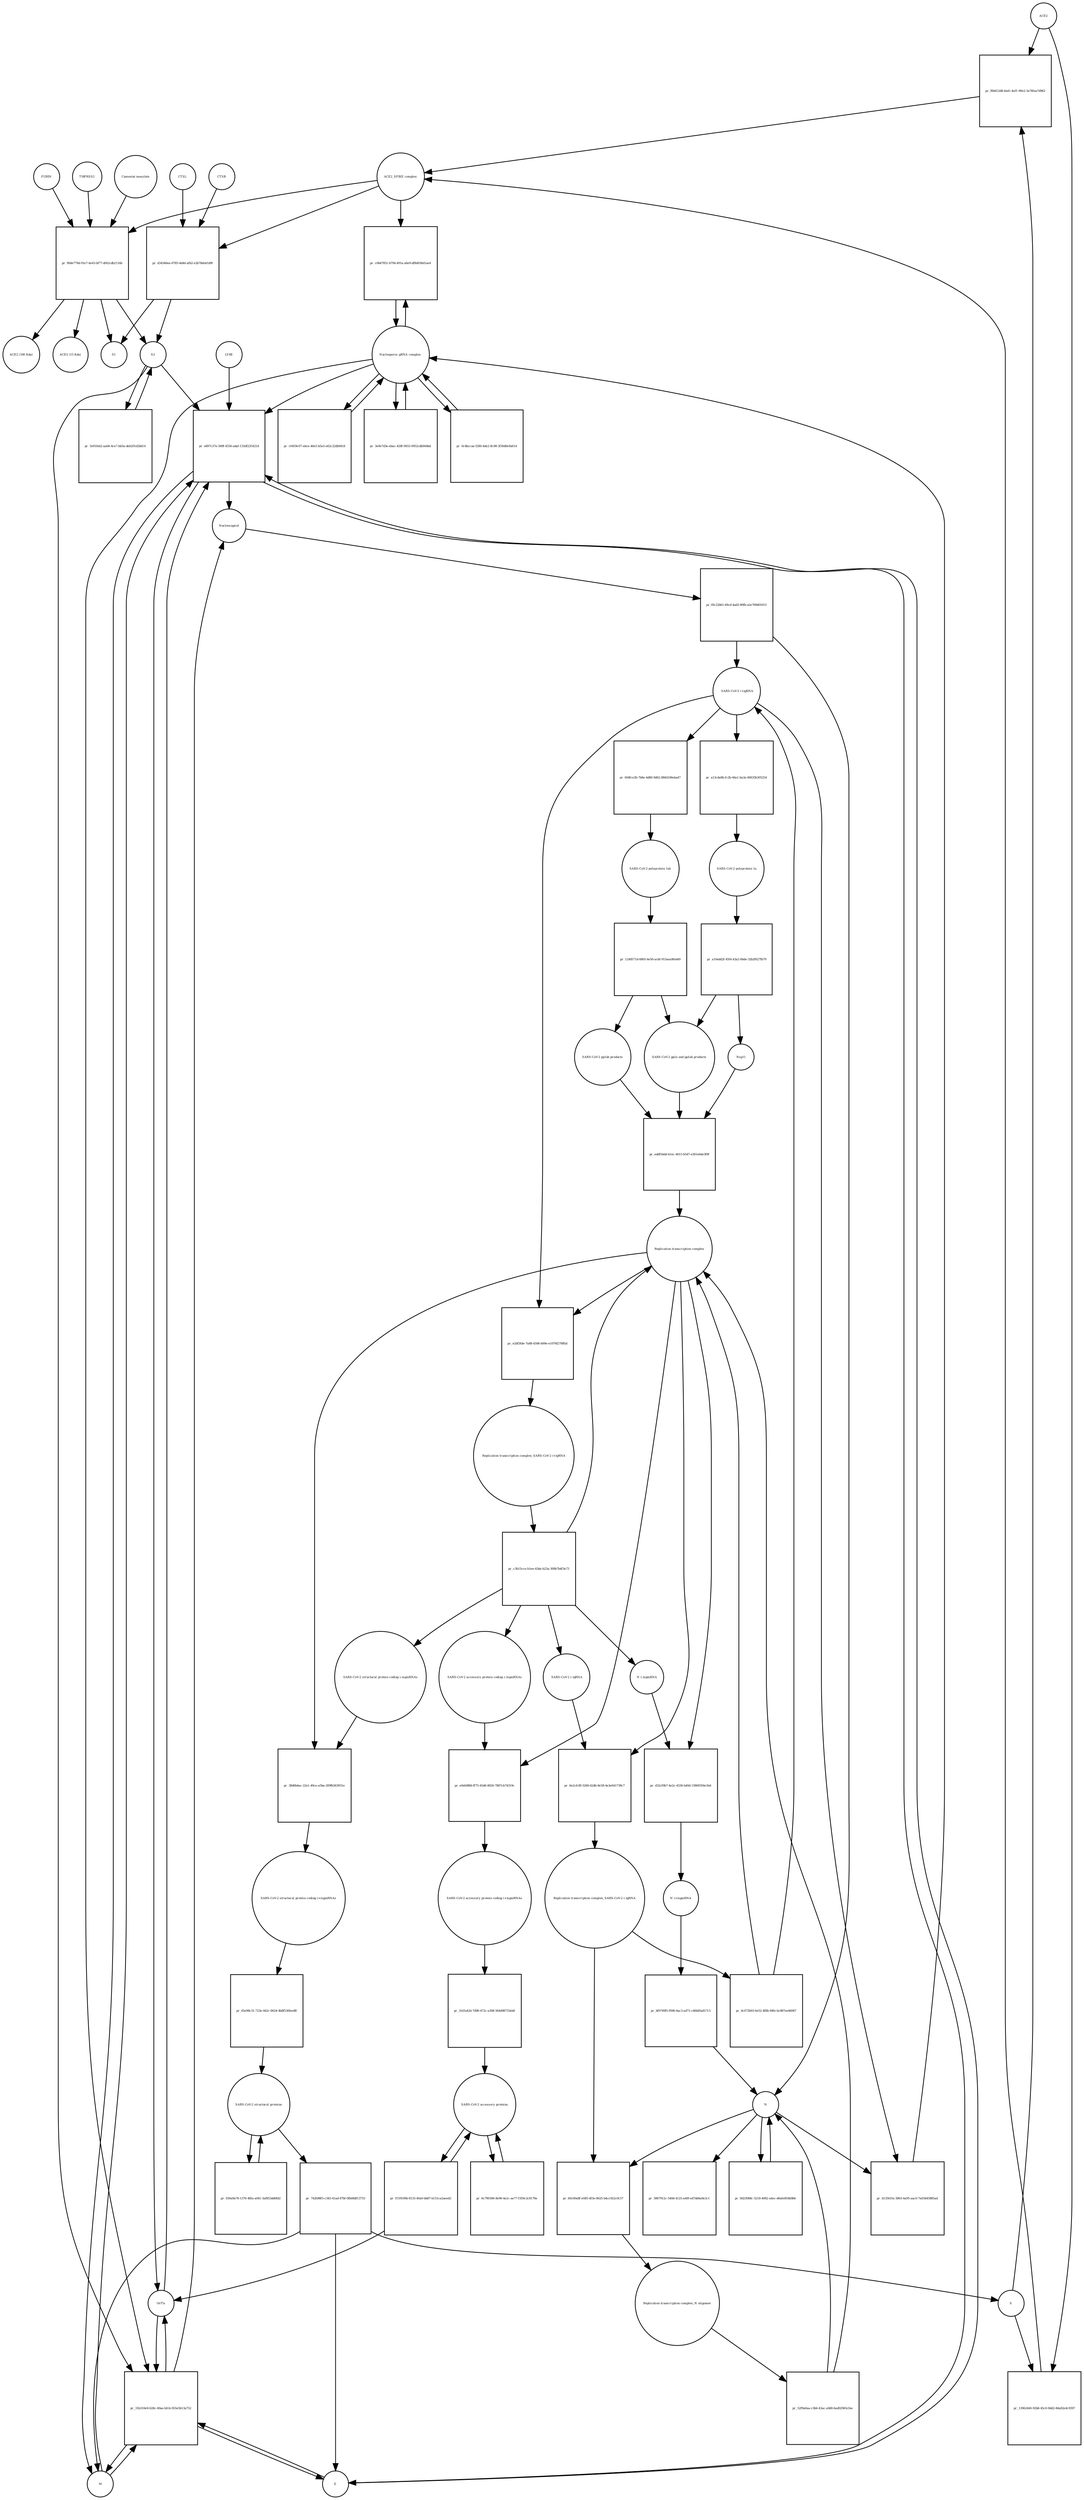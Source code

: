 strict digraph  {
ACE2 [annotation="", bipartite=0, cls=macromolecule, fontsize=4, label=ACE2, shape=circle];
"pr_f6b612d8-4a41-4ef1-90e2-3a76faa7d962" [annotation="", bipartite=1, cls=process, fontsize=4, label="pr_f6b612d8-4a41-4ef1-90e2-3a76faa7d962", shape=square];
"ACE2_SPIKE complex" [annotation="", bipartite=0, cls=complex, fontsize=4, label="ACE2_SPIKE complex", shape=circle];
S [annotation="", bipartite=0, cls="macromolecule multimer", fontsize=4, label=S, shape=circle];
"Nucleoporin_gRNA complex " [annotation="", bipartite=0, cls=complex, fontsize=4, label="Nucleoporin_gRNA complex ", shape=circle];
"pr_c0b47851-b794-491a-a6e9-df8d036d1ae4" [annotation="", bipartite=1, cls=process, fontsize=4, label="pr_c0b47851-b794-491a-a6e9-df8d036d1ae4", shape=square];
"pr_d34346ea-6785-4d4d-afb2-e2b78eb41d9f" [annotation="", bipartite=1, cls=process, fontsize=4, label="pr_d34346ea-6785-4d4d-afb2-e2b78eb41d9f", shape=square];
S2 [annotation="", bipartite=0, cls=macromolecule, fontsize=4, label=S2, shape=circle];
CTSB [annotation="", bipartite=0, cls=macromolecule, fontsize=4, label=CTSB, shape=circle];
CTSL [annotation="", bipartite=0, cls=macromolecule, fontsize=4, label=CTSL, shape=circle];
S1 [annotation="", bipartite=0, cls=macromolecule, fontsize=4, label=S1, shape=circle];
"pr_13962440-92b8-45c0-9dd2-84a82e4c9397" [annotation="", bipartite=1, cls=process, fontsize=4, label="pr_13962440-92b8-45c0-9dd2-84a82e4c9397", shape=square];
"pr_e897c37e-589f-4556-adaf-135df235421d" [annotation="", bipartite=1, cls=process, fontsize=4, label="pr_e897c37e-589f-4556-adaf-135df235421d", shape=square];
Nucleocapsid [annotation="", bipartite=0, cls=complex, fontsize=4, label=Nucleocapsid, shape=circle];
LY6E [annotation="", bipartite=0, cls=macromolecule, fontsize=4, label=LY6E, shape=circle];
Orf7a [annotation="", bipartite=0, cls=macromolecule, fontsize=4, label=Orf7a, shape=circle];
E [annotation="", bipartite=0, cls=macromolecule, fontsize=4, label=E, shape=circle];
M [annotation="", bipartite=0, cls=macromolecule, fontsize=4, label=M, shape=circle];
"pr_31b310e9-628c-40ae-bfcb-055e5b13a752" [annotation="", bipartite=1, cls=process, fontsize=4, label="pr_31b310e9-628c-40ae-bfcb-055e5b13a752", shape=square];
"pr_f0c22b61-49cd-4ad2-80fb-a2e769d01615" [annotation="", bipartite=1, cls=process, fontsize=4, label="pr_f0c22b61-49cd-4ad2-80fb-a2e769d01615", shape=square];
" SARS-CoV-2 (+)gRNA" [annotation="", bipartite=0, cls="nucleic acid feature", fontsize=4, label=" SARS-CoV-2 (+)gRNA", shape=circle];
N [annotation="", bipartite=0, cls="macromolecule multimer", fontsize=4, label=N, shape=circle];
"SARS-CoV-2 polyprotein 1ab" [annotation="", bipartite=0, cls=macromolecule, fontsize=4, label="SARS-CoV-2 polyprotein 1ab", shape=circle];
"pr_1248571d-6805-4e56-acbf-915aea9feb49" [annotation="", bipartite=1, cls=process, fontsize=4, label="pr_1248571d-6805-4e56-acbf-915aea9feb49", shape=square];
"SARS-CoV-2 pp1a and pp1ab products" [annotation="", bipartite=0, cls=complex, fontsize=4, label="SARS-CoV-2 pp1a and pp1ab products", shape=circle];
"SARS-CoV-2 pp1ab products" [annotation="", bipartite=0, cls=complex, fontsize=4, label="SARS-CoV-2 pp1ab products", shape=circle];
"SARS-CoV-2 polyprotein 1a" [annotation="", bipartite=0, cls=macromolecule, fontsize=4, label="SARS-CoV-2 polyprotein 1a", shape=circle];
"pr_a10edd2f-45f4-43a2-84de-32b2f627fb79" [annotation="", bipartite=1, cls=process, fontsize=4, label="pr_a10edd2f-45f4-43a2-84de-32b2f627fb79", shape=square];
Nsp11 [annotation="", bipartite=0, cls=macromolecule, fontsize=4, label=Nsp11, shape=circle];
"pr_c0459c07-ebce-46e5-b5e3-e62c22db9418" [annotation="", bipartite=1, cls=process, fontsize=4, label="pr_c0459c07-ebce-46e5-b5e3-e62c22db9418", shape=square];
"pr_3e0e7d3e-ebac-428f-9933-0952cdb944bd" [annotation="", bipartite=1, cls=process, fontsize=4, label="pr_3e0e7d3e-ebac-428f-9933-0952cdb944bd", shape=square];
"SARS-CoV-2 structural proteins" [annotation="", bipartite=0, cls=complex, fontsize=4, label="SARS-CoV-2 structural proteins", shape=circle];
"pr_742b98f5-c345-41ad-87bf-0fb08df13733" [annotation="", bipartite=1, cls=process, fontsize=4, label="pr_742b98f5-c345-41ad-87bf-0fb08df13733", shape=square];
"Replication transcription complex_SARS-CoV-2 (-)gRNA" [annotation="", bipartite=0, cls=complex, fontsize=4, label="Replication transcription complex_SARS-CoV-2 (-)gRNA", shape=circle];
"pr_60c00a8f-e085-4f3e-8625-b4cc922c0c57" [annotation="", bipartite=1, cls=process, fontsize=4, label="pr_60c00a8f-e085-4f3e-8625-b4cc922c0c57", shape=square];
"Replication transcription complex_N oligomer" [annotation="", bipartite=0, cls=complex, fontsize=4, label="Replication transcription complex_N oligomer", shape=circle];
"pr_5867912c-540d-4125-a40f-ed7dd4a0e3c1" [annotation="", bipartite=1, cls=process, fontsize=4, label="pr_5867912c-540d-4125-a40f-ed7dd4a0e3c1", shape=square];
"SARS-CoV-2 accessory proteins" [annotation="", bipartite=0, cls=complex, fontsize=4, label="SARS-CoV-2 accessory proteins", shape=circle];
"pr_6c790306-8e96-4a1c-ae77-f359c2c8176e" [annotation="", bipartite=1, cls=process, fontsize=4, label="pr_6c790306-8e96-4a1c-ae77-f359c2c8176e", shape=square];
"pr_030a9a78-1376-46fa-a041-3af853dd6fd2" [annotation="", bipartite=1, cls=process, fontsize=4, label="pr_030a9a78-1376-46fa-a041-3af853dd6fd2", shape=square];
"pr_52f9a0aa-c3b6-43ac-a9d0-6ad02965cfee" [annotation="", bipartite=1, cls=process, fontsize=4, label="pr_52f9a0aa-c3b6-43ac-a9d0-6ad02965cfee", shape=square];
"Replication transcription complex" [annotation="", bipartite=0, cls=complex, fontsize=4, label="Replication transcription complex", shape=circle];
"pr_9d23088c-5218-4962-a4ec-d6afe854b9b6" [annotation="", bipartite=1, cls=process, fontsize=4, label="pr_9d23088c-5218-4962-a4ec-d6afe854b9b6", shape=square];
"pr_eddf54dd-b1ec-4015-b547-e361e6de3f9f" [annotation="", bipartite=1, cls=process, fontsize=4, label="pr_eddf54dd-b1ec-4015-b547-e361e6de3f9f", shape=square];
"SARS-CoV-2 accessory protein coding (-)sgmRNAs" [annotation="", bipartite=0, cls=complex, fontsize=4, label="SARS-CoV-2 accessory protein coding (-)sgmRNAs", shape=circle];
"pr_e0eb98fd-ff75-45d6-8026-7887cb74319c" [annotation="", bipartite=1, cls=process, fontsize=4, label="pr_e0eb98fd-ff75-45d6-8026-7887cb74319c", shape=square];
"SARS-CoV-2 accessory protein coding (+)sgmRNAs" [annotation="", bipartite=0, cls=complex, fontsize=4, label="SARS-CoV-2 accessory protein coding (+)sgmRNAs", shape=circle];
"SARS-CoV-2 structural protein coding (-)sgmRNAs" [annotation="", bipartite=0, cls=complex, fontsize=4, label="SARS-CoV-2 structural protein coding (-)sgmRNAs", shape=circle];
"pr_38d6b4ac-22e1-49ce-a5ba-209fb363931e" [annotation="", bipartite=1, cls=process, fontsize=4, label="pr_38d6b4ac-22e1-49ce-a5ba-209fb363931e", shape=square];
"SARS-CoV-2 structural protein coding (+)sgmRNAs" [annotation="", bipartite=0, cls=complex, fontsize=4, label="SARS-CoV-2 structural protein coding (+)sgmRNAs", shape=circle];
"N (-)sgmRNA" [annotation="", bipartite=0, cls="nucleic acid feature", fontsize=4, label="N (-)sgmRNA", shape=circle];
"pr_d32cf0b7-4e2c-4536-b40d-15869356e1bd" [annotation="", bipartite=1, cls=process, fontsize=4, label="pr_d32cf0b7-4e2c-4536-b40d-15869356e1bd", shape=square];
"N (+)sgmRNA" [annotation="", bipartite=0, cls="nucleic acid feature", fontsize=4, label="N (+)sgmRNA", shape=circle];
"pr_bf0749f5-f096-4ac3-ad71-c46b85a817c5" [annotation="", bipartite=1, cls=process, fontsize=4, label="pr_bf0749f5-f096-4ac3-ad71-c46b85a817c5", shape=square];
"Replication transcription complex_SARS-CoV-2 (+)gRNA" [annotation="", bipartite=0, cls=complex, fontsize=4, label="Replication transcription complex_SARS-CoV-2 (+)gRNA", shape=circle];
"pr_c3b15cce-b1ee-43de-b23a-309b7b4f3e73" [annotation="", bipartite=1, cls=process, fontsize=4, label="pr_c3b15cce-b1ee-43de-b23a-309b7b4f3e73", shape=square];
" SARS-CoV-2 (-)gRNA" [annotation="", bipartite=0, cls="nucleic acid feature", fontsize=4, label=" SARS-CoV-2 (-)gRNA", shape=circle];
"pr_a13cde8b-fc2b-44a1-ba3a-60635b305254" [annotation="", bipartite=1, cls=process, fontsize=4, label="pr_a13cde8b-fc2b-44a1-ba3a-60635b305254", shape=square];
"pr_604fce3b-7b8e-4d80-9d62-8844166eba47" [annotation="", bipartite=1, cls=process, fontsize=4, label="pr_604fce3b-7b8e-4d80-9d62-8844166eba47", shape=square];
"pr_1b1fa42d-7d96-472c-a308-564d98733eb8" [annotation="", bipartite=1, cls=process, fontsize=4, label="pr_1b1fa42d-7d96-472c-a308-564d98733eb8", shape=square];
"pr_65e98c31-723e-442c-8624-4b8f536fee88" [annotation="", bipartite=1, cls=process, fontsize=4, label="pr_65e98c31-723e-442c-8624-4b8f536fee88", shape=square];
"pr_6e2cfcf8-5266-42db-8e58-4e3e641738c7" [annotation="", bipartite=1, cls=process, fontsize=4, label="pr_6e2cfcf8-5266-42db-8e58-4e3e641738c7", shape=square];
"pr_b13561fa-3803-4a95-aac0-7a03445885ad" [annotation="", bipartite=1, cls=process, fontsize=4, label="pr_b13561fa-3803-4a95-aac0-7a03445885ad", shape=square];
"pr_0c4bccae-f280-4de2-8c98-3f30d0e9a614" [annotation="", bipartite=1, cls=process, fontsize=4, label="pr_0c4bccae-f280-4de2-8c98-3f30d0e9a614", shape=square];
"pr_f159109b-8133-40a0-bb87-b151ca2aeed2" [annotation="", bipartite=1, cls=process, fontsize=4, label="pr_f159109b-8133-40a0-bb87-b151ca2aeed2", shape=square];
"pr_90de779d-91e7-4e43-bf77-df42cdb2116b" [annotation="", bipartite=1, cls=process, fontsize=4, label="pr_90de779d-91e7-4e43-bf77-df42cdb2116b", shape=square];
FURIN [annotation="", bipartite=0, cls=macromolecule, fontsize=4, label=FURIN, shape=circle];
TMPRSS2 [annotation="", bipartite=0, cls=macromolecule, fontsize=4, label=TMPRSS2, shape=circle];
"Camostat mesylate" [annotation="urn_miriam_pubchem.compound_2536", bipartite=0, cls="simple chemical", fontsize=4, label="Camostat mesylate", shape=circle];
"ACE2 (100 Kda)" [annotation="", bipartite=0, cls=macromolecule, fontsize=4, label="ACE2 (100 Kda)", shape=circle];
"ACE2 (15 Kda)" [annotation="", bipartite=0, cls=macromolecule, fontsize=4, label="ACE2 (15 Kda)", shape=circle];
"pr_3e91feb2-aa64-4ce7-bb5a-deb201d2bd14" [annotation="", bipartite=1, cls=process, fontsize=4, label="pr_3e91feb2-aa64-4ce7-bb5a-deb201d2bd14", shape=square];
"pr_e2df3fde-7a88-4506-b09e-e1076f27885d" [annotation="", bipartite=1, cls=process, fontsize=4, label="pr_e2df3fde-7a88-4506-b09e-e1076f27885d", shape=square];
"pr_4c072b93-6e52-4f8b-94fe-bc887ee46067" [annotation="", bipartite=1, cls=process, fontsize=4, label="pr_4c072b93-6e52-4f8b-94fe-bc887ee46067", shape=square];
ACE2 -> "pr_f6b612d8-4a41-4ef1-90e2-3a76faa7d962"  [annotation="", interaction_type=consumption];
ACE2 -> "pr_13962440-92b8-45c0-9dd2-84a82e4c9397"  [annotation="", interaction_type=consumption];
"pr_f6b612d8-4a41-4ef1-90e2-3a76faa7d962" -> "ACE2_SPIKE complex"  [annotation="", interaction_type=production];
"ACE2_SPIKE complex" -> "pr_c0b47851-b794-491a-a6e9-df8d036d1ae4"  [annotation="urn_miriam_pubmed_32142651|urn_miriam_pubmed_32094589", interaction_type=stimulation];
"ACE2_SPIKE complex" -> "pr_d34346ea-6785-4d4d-afb2-e2b78eb41d9f"  [annotation="", interaction_type=consumption];
"ACE2_SPIKE complex" -> "pr_90de779d-91e7-4e43-bf77-df42cdb2116b"  [annotation="", interaction_type=consumption];
S -> "pr_f6b612d8-4a41-4ef1-90e2-3a76faa7d962"  [annotation="", interaction_type=consumption];
S -> "pr_13962440-92b8-45c0-9dd2-84a82e4c9397"  [annotation="", interaction_type=consumption];
"Nucleoporin_gRNA complex " -> "pr_c0b47851-b794-491a-a6e9-df8d036d1ae4"  [annotation="", interaction_type=consumption];
"Nucleoporin_gRNA complex " -> "pr_e897c37e-589f-4556-adaf-135df235421d"  [annotation="", interaction_type=consumption];
"Nucleoporin_gRNA complex " -> "pr_31b310e9-628c-40ae-bfcb-055e5b13a752"  [annotation="", interaction_type=consumption];
"Nucleoporin_gRNA complex " -> "pr_c0459c07-ebce-46e5-b5e3-e62c22db9418"  [annotation="", interaction_type=consumption];
"Nucleoporin_gRNA complex " -> "pr_3e0e7d3e-ebac-428f-9933-0952cdb944bd"  [annotation="", interaction_type=consumption];
"Nucleoporin_gRNA complex " -> "pr_0c4bccae-f280-4de2-8c98-3f30d0e9a614"  [annotation="", interaction_type=consumption];
"pr_c0b47851-b794-491a-a6e9-df8d036d1ae4" -> "Nucleoporin_gRNA complex "  [annotation="", interaction_type=production];
"pr_d34346ea-6785-4d4d-afb2-e2b78eb41d9f" -> S2  [annotation="", interaction_type=production];
"pr_d34346ea-6785-4d4d-afb2-e2b78eb41d9f" -> S1  [annotation="", interaction_type=production];
S2 -> "pr_e897c37e-589f-4556-adaf-135df235421d"  [annotation="urn_miriam_doi_10.1101%2F2020.03.05.979260|urn_miriam_doi_10.1101%2F2020.04.02.021469", interaction_type=stimulation];
S2 -> "pr_31b310e9-628c-40ae-bfcb-055e5b13a752"  [annotation="", interaction_type=stimulation];
S2 -> "pr_3e91feb2-aa64-4ce7-bb5a-deb201d2bd14"  [annotation="", interaction_type=consumption];
CTSB -> "pr_d34346ea-6785-4d4d-afb2-e2b78eb41d9f"  [annotation=urn_miriam_pubmed_32142651, interaction_type=catalysis];
CTSL -> "pr_d34346ea-6785-4d4d-afb2-e2b78eb41d9f"  [annotation=urn_miriam_pubmed_32142651, interaction_type=catalysis];
"pr_13962440-92b8-45c0-9dd2-84a82e4c9397" -> "ACE2_SPIKE complex"  [annotation="", interaction_type=production];
"pr_e897c37e-589f-4556-adaf-135df235421d" -> Nucleocapsid  [annotation="", interaction_type=production];
"pr_e897c37e-589f-4556-adaf-135df235421d" -> Orf7a  [annotation="", interaction_type=production];
"pr_e897c37e-589f-4556-adaf-135df235421d" -> E  [annotation="", interaction_type=production];
"pr_e897c37e-589f-4556-adaf-135df235421d" -> M  [annotation="", interaction_type=production];
Nucleocapsid -> "pr_f0c22b61-49cd-4ad2-80fb-a2e769d01615"  [annotation="", interaction_type=consumption];
LY6E -> "pr_e897c37e-589f-4556-adaf-135df235421d"  [annotation="urn_miriam_doi_10.1101%2F2020.03.05.979260|urn_miriam_doi_10.1101%2F2020.04.02.021469", interaction_type=inhibition];
Orf7a -> "pr_e897c37e-589f-4556-adaf-135df235421d"  [annotation="", interaction_type=consumption];
Orf7a -> "pr_31b310e9-628c-40ae-bfcb-055e5b13a752"  [annotation="", interaction_type=consumption];
E -> "pr_e897c37e-589f-4556-adaf-135df235421d"  [annotation="", interaction_type=consumption];
E -> "pr_31b310e9-628c-40ae-bfcb-055e5b13a752"  [annotation="", interaction_type=consumption];
M -> "pr_e897c37e-589f-4556-adaf-135df235421d"  [annotation="", interaction_type=consumption];
M -> "pr_31b310e9-628c-40ae-bfcb-055e5b13a752"  [annotation="", interaction_type=consumption];
"pr_31b310e9-628c-40ae-bfcb-055e5b13a752" -> Nucleocapsid  [annotation="", interaction_type=production];
"pr_31b310e9-628c-40ae-bfcb-055e5b13a752" -> E  [annotation="", interaction_type=production];
"pr_31b310e9-628c-40ae-bfcb-055e5b13a752" -> M  [annotation="", interaction_type=production];
"pr_31b310e9-628c-40ae-bfcb-055e5b13a752" -> Orf7a  [annotation="", interaction_type=production];
"pr_f0c22b61-49cd-4ad2-80fb-a2e769d01615" -> " SARS-CoV-2 (+)gRNA"  [annotation="", interaction_type=production];
"pr_f0c22b61-49cd-4ad2-80fb-a2e769d01615" -> N  [annotation="", interaction_type=production];
" SARS-CoV-2 (+)gRNA" -> "pr_a13cde8b-fc2b-44a1-ba3a-60635b305254"  [annotation="", interaction_type=consumption];
" SARS-CoV-2 (+)gRNA" -> "pr_604fce3b-7b8e-4d80-9d62-8844166eba47"  [annotation="", interaction_type=consumption];
" SARS-CoV-2 (+)gRNA" -> "pr_b13561fa-3803-4a95-aac0-7a03445885ad"  [annotation="", interaction_type=consumption];
" SARS-CoV-2 (+)gRNA" -> "pr_e2df3fde-7a88-4506-b09e-e1076f27885d"  [annotation="", interaction_type=consumption];
N -> "pr_60c00a8f-e085-4f3e-8625-b4cc922c0c57"  [annotation="", interaction_type=consumption];
N -> "pr_5867912c-540d-4125-a40f-ed7dd4a0e3c1"  [annotation="", interaction_type=consumption];
N -> "pr_9d23088c-5218-4962-a4ec-d6afe854b9b6"  [annotation="", interaction_type=consumption];
N -> "pr_b13561fa-3803-4a95-aac0-7a03445885ad"  [annotation="", interaction_type=consumption];
"SARS-CoV-2 polyprotein 1ab" -> "pr_1248571d-6805-4e56-acbf-915aea9feb49"  [annotation=urn_miriam_pubmed_31226023, interaction_type=catalysis];
"pr_1248571d-6805-4e56-acbf-915aea9feb49" -> "SARS-CoV-2 pp1a and pp1ab products"  [annotation="", interaction_type=production];
"pr_1248571d-6805-4e56-acbf-915aea9feb49" -> "SARS-CoV-2 pp1ab products"  [annotation="", interaction_type=production];
"SARS-CoV-2 pp1a and pp1ab products" -> "pr_eddf54dd-b1ec-4015-b547-e361e6de3f9f"  [annotation="", interaction_type=consumption];
"SARS-CoV-2 pp1ab products" -> "pr_eddf54dd-b1ec-4015-b547-e361e6de3f9f"  [annotation="", interaction_type=consumption];
"SARS-CoV-2 polyprotein 1a" -> "pr_a10edd2f-45f4-43a2-84de-32b2f627fb79"  [annotation=urn_miriam_pubmed_31226023, interaction_type=catalysis];
"pr_a10edd2f-45f4-43a2-84de-32b2f627fb79" -> "SARS-CoV-2 pp1a and pp1ab products"  [annotation="", interaction_type=production];
"pr_a10edd2f-45f4-43a2-84de-32b2f627fb79" -> Nsp11  [annotation="", interaction_type=production];
Nsp11 -> "pr_eddf54dd-b1ec-4015-b547-e361e6de3f9f"  [annotation="", interaction_type=consumption];
"pr_c0459c07-ebce-46e5-b5e3-e62c22db9418" -> "Nucleoporin_gRNA complex "  [annotation="", interaction_type=production];
"pr_3e0e7d3e-ebac-428f-9933-0952cdb944bd" -> "Nucleoporin_gRNA complex "  [annotation="", interaction_type=production];
"SARS-CoV-2 structural proteins" -> "pr_742b98f5-c345-41ad-87bf-0fb08df13733"  [annotation="", interaction_type=consumption];
"SARS-CoV-2 structural proteins" -> "pr_030a9a78-1376-46fa-a041-3af853dd6fd2"  [annotation="", interaction_type=consumption];
"pr_742b98f5-c345-41ad-87bf-0fb08df13733" -> M  [annotation="", interaction_type=production];
"pr_742b98f5-c345-41ad-87bf-0fb08df13733" -> E  [annotation="", interaction_type=production];
"pr_742b98f5-c345-41ad-87bf-0fb08df13733" -> S  [annotation="", interaction_type=production];
"Replication transcription complex_SARS-CoV-2 (-)gRNA" -> "pr_60c00a8f-e085-4f3e-8625-b4cc922c0c57"  [annotation="", interaction_type=consumption];
"Replication transcription complex_SARS-CoV-2 (-)gRNA" -> "pr_4c072b93-6e52-4f8b-94fe-bc887ee46067"  [annotation="", interaction_type=consumption];
"pr_60c00a8f-e085-4f3e-8625-b4cc922c0c57" -> "Replication transcription complex_N oligomer"  [annotation="", interaction_type=production];
"Replication transcription complex_N oligomer" -> "pr_52f9a0aa-c3b6-43ac-a9d0-6ad02965cfee"  [annotation="", interaction_type=consumption];
"SARS-CoV-2 accessory proteins" -> "pr_6c790306-8e96-4a1c-ae77-f359c2c8176e"  [annotation="", interaction_type=consumption];
"SARS-CoV-2 accessory proteins" -> "pr_f159109b-8133-40a0-bb87-b151ca2aeed2"  [annotation="", interaction_type=consumption];
"pr_6c790306-8e96-4a1c-ae77-f359c2c8176e" -> "SARS-CoV-2 accessory proteins"  [annotation="", interaction_type=production];
"pr_030a9a78-1376-46fa-a041-3af853dd6fd2" -> "SARS-CoV-2 structural proteins"  [annotation="", interaction_type=production];
"pr_52f9a0aa-c3b6-43ac-a9d0-6ad02965cfee" -> "Replication transcription complex"  [annotation="", interaction_type=production];
"pr_52f9a0aa-c3b6-43ac-a9d0-6ad02965cfee" -> N  [annotation="", interaction_type=production];
"Replication transcription complex" -> "pr_e0eb98fd-ff75-45d6-8026-7887cb74319c"  [annotation="", interaction_type="necessary stimulation"];
"Replication transcription complex" -> "pr_38d6b4ac-22e1-49ce-a5ba-209fb363931e"  [annotation="", interaction_type="necessary stimulation"];
"Replication transcription complex" -> "pr_d32cf0b7-4e2c-4536-b40d-15869356e1bd"  [annotation="", interaction_type="necessary stimulation"];
"Replication transcription complex" -> "pr_6e2cfcf8-5266-42db-8e58-4e3e641738c7"  [annotation="", interaction_type=consumption];
"Replication transcription complex" -> "pr_e2df3fde-7a88-4506-b09e-e1076f27885d"  [annotation="", interaction_type=consumption];
"pr_9d23088c-5218-4962-a4ec-d6afe854b9b6" -> N  [annotation="", interaction_type=production];
"pr_eddf54dd-b1ec-4015-b547-e361e6de3f9f" -> "Replication transcription complex"  [annotation="", interaction_type=production];
"SARS-CoV-2 accessory protein coding (-)sgmRNAs" -> "pr_e0eb98fd-ff75-45d6-8026-7887cb74319c"  [annotation="", interaction_type=consumption];
"pr_e0eb98fd-ff75-45d6-8026-7887cb74319c" -> "SARS-CoV-2 accessory protein coding (+)sgmRNAs"  [annotation="", interaction_type=production];
"SARS-CoV-2 accessory protein coding (+)sgmRNAs" -> "pr_1b1fa42d-7d96-472c-a308-564d98733eb8"  [annotation="", interaction_type=consumption];
"SARS-CoV-2 structural protein coding (-)sgmRNAs" -> "pr_38d6b4ac-22e1-49ce-a5ba-209fb363931e"  [annotation="", interaction_type=consumption];
"pr_38d6b4ac-22e1-49ce-a5ba-209fb363931e" -> "SARS-CoV-2 structural protein coding (+)sgmRNAs"  [annotation="", interaction_type=production];
"SARS-CoV-2 structural protein coding (+)sgmRNAs" -> "pr_65e98c31-723e-442c-8624-4b8f536fee88"  [annotation="", interaction_type=consumption];
"N (-)sgmRNA" -> "pr_d32cf0b7-4e2c-4536-b40d-15869356e1bd"  [annotation="", interaction_type=consumption];
"pr_d32cf0b7-4e2c-4536-b40d-15869356e1bd" -> "N (+)sgmRNA"  [annotation="", interaction_type=production];
"N (+)sgmRNA" -> "pr_bf0749f5-f096-4ac3-ad71-c46b85a817c5"  [annotation="", interaction_type=consumption];
"pr_bf0749f5-f096-4ac3-ad71-c46b85a817c5" -> N  [annotation="", interaction_type=production];
"Replication transcription complex_SARS-CoV-2 (+)gRNA" -> "pr_c3b15cce-b1ee-43de-b23a-309b7b4f3e73"  [annotation="", interaction_type=consumption];
"pr_c3b15cce-b1ee-43de-b23a-309b7b4f3e73" -> " SARS-CoV-2 (-)gRNA"  [annotation="", interaction_type=production];
"pr_c3b15cce-b1ee-43de-b23a-309b7b4f3e73" -> "SARS-CoV-2 accessory protein coding (-)sgmRNAs"  [annotation="", interaction_type=production];
"pr_c3b15cce-b1ee-43de-b23a-309b7b4f3e73" -> "SARS-CoV-2 structural protein coding (-)sgmRNAs"  [annotation="", interaction_type=production];
"pr_c3b15cce-b1ee-43de-b23a-309b7b4f3e73" -> "N (-)sgmRNA"  [annotation="", interaction_type=production];
"pr_c3b15cce-b1ee-43de-b23a-309b7b4f3e73" -> "Replication transcription complex"  [annotation="", interaction_type=production];
" SARS-CoV-2 (-)gRNA" -> "pr_6e2cfcf8-5266-42db-8e58-4e3e641738c7"  [annotation="", interaction_type=consumption];
"pr_a13cde8b-fc2b-44a1-ba3a-60635b305254" -> "SARS-CoV-2 polyprotein 1a"  [annotation="", interaction_type=production];
"pr_604fce3b-7b8e-4d80-9d62-8844166eba47" -> "SARS-CoV-2 polyprotein 1ab"  [annotation="", interaction_type=production];
"pr_1b1fa42d-7d96-472c-a308-564d98733eb8" -> "SARS-CoV-2 accessory proteins"  [annotation="", interaction_type=production];
"pr_65e98c31-723e-442c-8624-4b8f536fee88" -> "SARS-CoV-2 structural proteins"  [annotation="", interaction_type=production];
"pr_6e2cfcf8-5266-42db-8e58-4e3e641738c7" -> "Replication transcription complex_SARS-CoV-2 (-)gRNA"  [annotation="", interaction_type=production];
"pr_b13561fa-3803-4a95-aac0-7a03445885ad" -> "Nucleoporin_gRNA complex "  [annotation="", interaction_type=production];
"pr_0c4bccae-f280-4de2-8c98-3f30d0e9a614" -> "Nucleoporin_gRNA complex "  [annotation="", interaction_type=production];
"pr_f159109b-8133-40a0-bb87-b151ca2aeed2" -> "SARS-CoV-2 accessory proteins"  [annotation="", interaction_type=production];
"pr_f159109b-8133-40a0-bb87-b151ca2aeed2" -> Orf7a  [annotation="", interaction_type=production];
"pr_90de779d-91e7-4e43-bf77-df42cdb2116b" -> S2  [annotation="", interaction_type=production];
"pr_90de779d-91e7-4e43-bf77-df42cdb2116b" -> "ACE2 (100 Kda)"  [annotation="", interaction_type=production];
"pr_90de779d-91e7-4e43-bf77-df42cdb2116b" -> S1  [annotation="", interaction_type=production];
"pr_90de779d-91e7-4e43-bf77-df42cdb2116b" -> "ACE2 (15 Kda)"  [annotation="", interaction_type=production];
FURIN -> "pr_90de779d-91e7-4e43-bf77-df42cdb2116b"  [annotation="", interaction_type=catalysis];
TMPRSS2 -> "pr_90de779d-91e7-4e43-bf77-df42cdb2116b"  [annotation="", interaction_type=catalysis];
"Camostat mesylate" -> "pr_90de779d-91e7-4e43-bf77-df42cdb2116b"  [annotation="", interaction_type=inhibition];
"pr_3e91feb2-aa64-4ce7-bb5a-deb201d2bd14" -> S2  [annotation="", interaction_type=production];
"pr_e2df3fde-7a88-4506-b09e-e1076f27885d" -> "Replication transcription complex_SARS-CoV-2 (+)gRNA"  [annotation="", interaction_type=production];
"pr_4c072b93-6e52-4f8b-94fe-bc887ee46067" -> " SARS-CoV-2 (+)gRNA"  [annotation="", interaction_type=production];
"pr_4c072b93-6e52-4f8b-94fe-bc887ee46067" -> "Replication transcription complex"  [annotation="", interaction_type=production];
}
